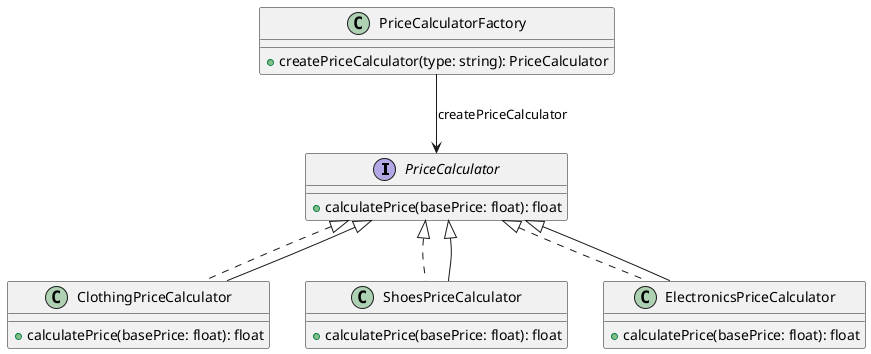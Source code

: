@startuml
interface PriceCalculator {
    +calculatePrice(basePrice: float): float
}

class ClothingPriceCalculator implements PriceCalculator {
    +calculatePrice(basePrice: float): float
}

class ShoesPriceCalculator implements PriceCalculator {
    +calculatePrice(basePrice: float): float
}

class ElectronicsPriceCalculator implements PriceCalculator {
    +calculatePrice(basePrice: float): float
}

class PriceCalculatorFactory {
    +createPriceCalculator(type: string): PriceCalculator
}

PriceCalculatorFactory --> PriceCalculator: createPriceCalculator
PriceCalculator <|-- ClothingPriceCalculator
PriceCalculator <|-- ShoesPriceCalculator
PriceCalculator <|-- ElectronicsPriceCalculator
@enduml